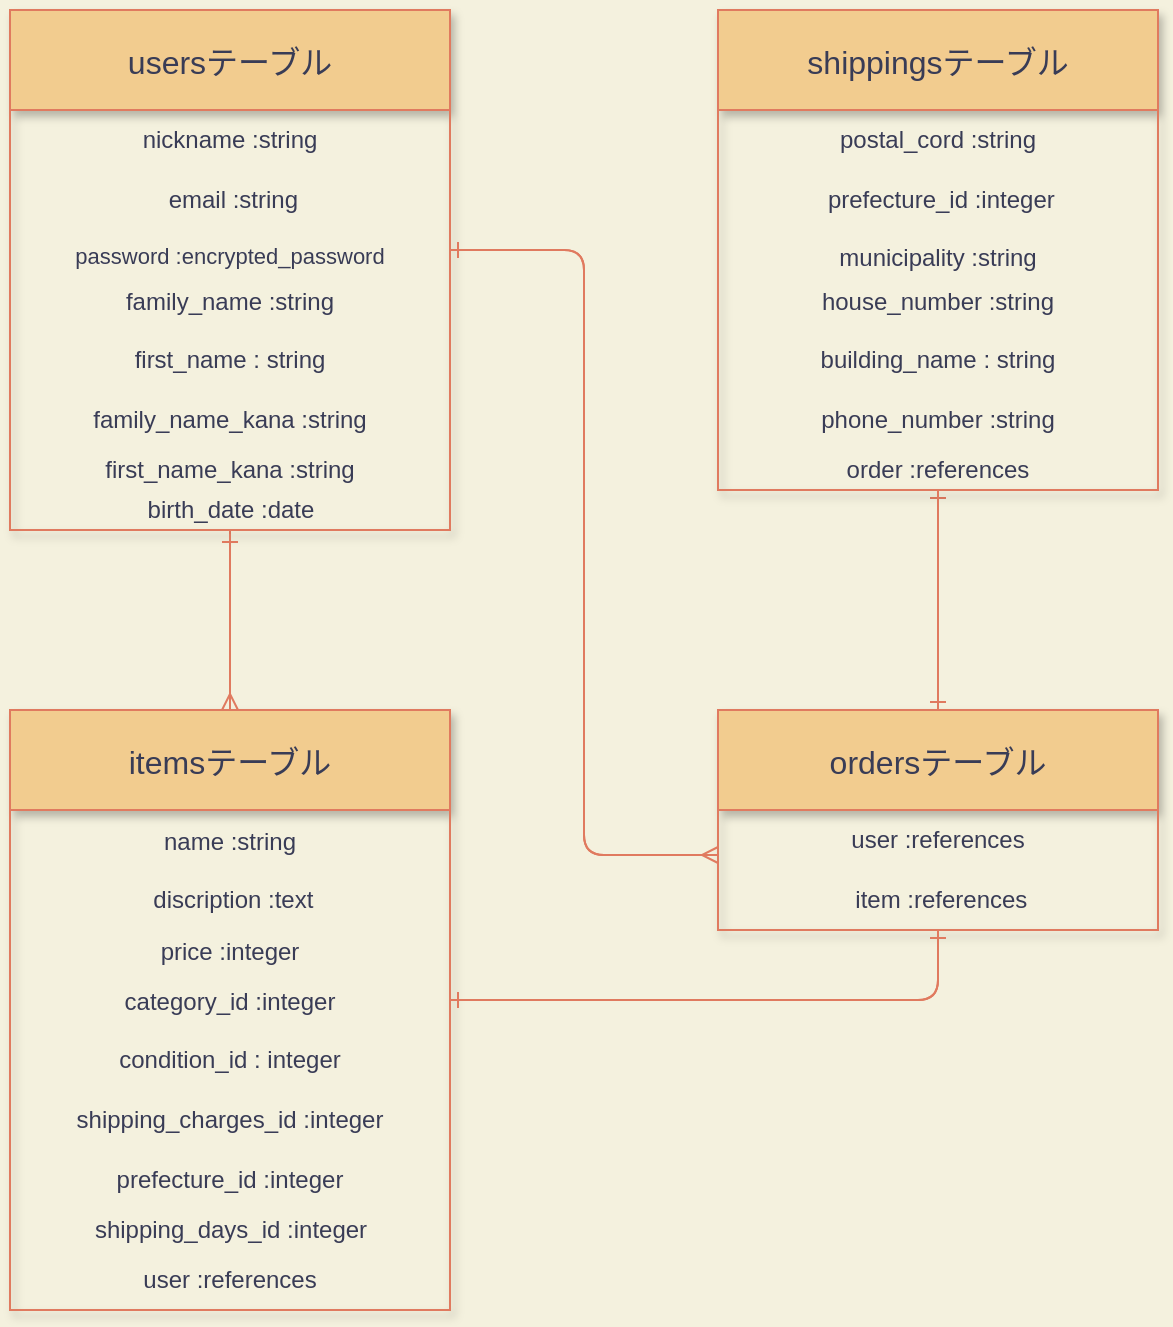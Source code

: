 <mxfile>
    <diagram id="sKbIr0cI8A_Dz9tCZDk9" name="ページ1">
        <mxGraphModel dx="728" dy="680" grid="1" gridSize="10" guides="1" tooltips="1" connect="1" arrows="1" fold="1" page="1" pageScale="1" pageWidth="827" pageHeight="1169" background="#F4F1DE" math="0" shadow="0">
            <root>
                <mxCell id="0"/>
                <mxCell id="1" parent="0"/>
                <mxCell id="104" style="edgeStyle=orthogonalEdgeStyle;rounded=0;orthogonalLoop=1;jettySize=auto;html=1;entryX=0.5;entryY=0;entryDx=0;entryDy=0;fontSize=12;endArrow=ERmany;endFill=0;labelBackgroundColor=#F4F1DE;strokeColor=#E07A5F;fontColor=#393C56;" edge="1" parent="1" source="2" target="73">
                    <mxGeometry relative="1" as="geometry"/>
                </mxCell>
                <mxCell id="2" value="usersテーブル" style="swimlane;fontStyle=0;childLayout=stackLayout;horizontal=1;startSize=50;horizontalStack=0;resizeParent=1;resizeParentMax=0;resizeLast=0;collapsible=1;marginBottom=0;align=center;fontSize=16;shadow=1;fillColor=#F2CC8F;strokeColor=#E07A5F;fontColor=#393C56;" vertex="1" parent="1">
                    <mxGeometry x="60" y="70" width="220" height="260" as="geometry"/>
                </mxCell>
                <mxCell id="57" value="nickname :string" style="text;html=1;strokeColor=none;fillColor=none;align=center;verticalAlign=middle;whiteSpace=wrap;rounded=0;rotation=0;fontColor=#393C56;" vertex="1" parent="2">
                    <mxGeometry y="50" width="220" height="30" as="geometry"/>
                </mxCell>
                <mxCell id="35" value="&amp;nbsp;email :string" style="text;html=1;strokeColor=none;fillColor=none;align=center;verticalAlign=middle;whiteSpace=wrap;rounded=0;fontColor=#393C56;" vertex="1" parent="2">
                    <mxGeometry y="80" width="220" height="30" as="geometry"/>
                </mxCell>
                <mxCell id="4" value="password :encrypted_password" style="text;strokeColor=none;fillColor=none;spacingLeft=4;spacingRight=4;overflow=hidden;rotatable=0;points=[[0,0.5],[1,0.5]];portConstraint=eastwest;fontSize=11;align=center;fontColor=#393C56;" vertex="1" parent="2">
                    <mxGeometry y="110" width="220" height="20" as="geometry"/>
                </mxCell>
                <mxCell id="5" value="family_name :string" style="text;strokeColor=none;fillColor=none;spacingLeft=4;spacingRight=4;overflow=hidden;rotatable=0;points=[[0,0.5],[1,0.5]];portConstraint=eastwest;fontSize=12;align=center;verticalAlign=middle;fontColor=#393C56;" vertex="1" parent="2">
                    <mxGeometry y="130" width="220" height="30" as="geometry"/>
                </mxCell>
                <mxCell id="36" value="first_name : string" style="text;html=1;strokeColor=none;fillColor=none;align=center;verticalAlign=middle;whiteSpace=wrap;rounded=0;fontColor=#393C56;" vertex="1" parent="2">
                    <mxGeometry y="160" width="220" height="30" as="geometry"/>
                </mxCell>
                <mxCell id="71" value="family_name_kana :string" style="text;html=1;strokeColor=none;fillColor=none;align=center;verticalAlign=middle;whiteSpace=wrap;rounded=0;shadow=1;fontColor=#393C56;" vertex="1" parent="2">
                    <mxGeometry y="190" width="220" height="30" as="geometry"/>
                </mxCell>
                <mxCell id="28" value="first_name_kana :string" style="text;html=1;strokeColor=none;fillColor=none;align=center;verticalAlign=middle;whiteSpace=wrap;rounded=0;fontColor=#393C56;" vertex="1" parent="2">
                    <mxGeometry y="220" width="220" height="20" as="geometry"/>
                </mxCell>
                <mxCell id="69" value="birth_date :date" style="text;html=1;resizable=0;autosize=1;align=center;verticalAlign=middle;points=[];fillColor=none;strokeColor=none;rounded=0;shadow=1;fontColor=#393C56;" vertex="1" parent="2">
                    <mxGeometry y="240" width="220" height="20" as="geometry"/>
                </mxCell>
                <mxCell id="105" style="edgeStyle=orthogonalEdgeStyle;rounded=0;orthogonalLoop=1;jettySize=auto;html=1;exitX=0.5;exitY=0;exitDx=0;exitDy=0;entryX=0.5;entryY=1.1;entryDx=0;entryDy=0;entryPerimeter=0;endArrow=ERone;endFill=0;fontSize=12;labelBackgroundColor=#F4F1DE;strokeColor=#E07A5F;fontColor=#393C56;" edge="1" parent="1" source="73" target="69">
                    <mxGeometry relative="1" as="geometry"/>
                </mxCell>
                <mxCell id="73" value="itemsテーブル" style="swimlane;fontStyle=0;childLayout=stackLayout;horizontal=1;startSize=50;horizontalStack=0;resizeParent=1;resizeParentMax=0;resizeLast=0;collapsible=1;marginBottom=0;align=center;fontSize=16;shadow=1;fillColor=#F2CC8F;strokeColor=#E07A5F;fontColor=#393C56;" vertex="1" parent="1">
                    <mxGeometry x="60" y="420" width="220" height="300" as="geometry"/>
                </mxCell>
                <mxCell id="74" value="name :string" style="text;html=1;strokeColor=none;fillColor=none;align=center;verticalAlign=middle;whiteSpace=wrap;rounded=0;rotation=0;spacing=1;spacingBottom=0;spacingTop=2;fontColor=#393C56;" vertex="1" parent="73">
                    <mxGeometry y="50" width="220" height="30" as="geometry"/>
                </mxCell>
                <mxCell id="75" value="&amp;nbsp;discription :text" style="text;html=1;strokeColor=none;fillColor=none;align=center;verticalAlign=middle;whiteSpace=wrap;rounded=0;fontColor=#393C56;" vertex="1" parent="73">
                    <mxGeometry y="80" width="220" height="30" as="geometry"/>
                </mxCell>
                <mxCell id="76" value="price :integer" style="text;strokeColor=none;fillColor=none;spacingLeft=4;spacingRight=4;overflow=hidden;rotatable=0;points=[[0,0.5],[1,0.5]];portConstraint=eastwest;fontSize=12;align=center;verticalAlign=middle;fontColor=#393C56;" vertex="1" parent="73">
                    <mxGeometry y="110" width="220" height="20" as="geometry"/>
                </mxCell>
                <mxCell id="77" value="category_id :integer" style="text;strokeColor=none;fillColor=none;spacingLeft=4;spacingRight=4;overflow=hidden;rotatable=0;points=[[0,0.5],[1,0.5]];portConstraint=eastwest;fontSize=12;align=center;verticalAlign=middle;fontColor=#393C56;" vertex="1" parent="73">
                    <mxGeometry y="130" width="220" height="30" as="geometry"/>
                </mxCell>
                <mxCell id="78" value="condition_id : integer" style="text;html=1;strokeColor=none;fillColor=none;align=center;verticalAlign=middle;whiteSpace=wrap;rounded=0;fontColor=#393C56;" vertex="1" parent="73">
                    <mxGeometry y="160" width="220" height="30" as="geometry"/>
                </mxCell>
                <mxCell id="79" value="shipping_charges_id :integer" style="text;html=1;strokeColor=none;fillColor=none;align=center;verticalAlign=middle;whiteSpace=wrap;rounded=0;shadow=1;fontColor=#393C56;" vertex="1" parent="73">
                    <mxGeometry y="190" width="220" height="30" as="geometry"/>
                </mxCell>
                <mxCell id="80" value="prefecture_id :integer" style="text;html=1;strokeColor=none;fillColor=none;align=center;verticalAlign=middle;whiteSpace=wrap;rounded=0;fontColor=#393C56;" vertex="1" parent="73">
                    <mxGeometry y="220" width="220" height="30" as="geometry"/>
                </mxCell>
                <mxCell id="81" value="shipping_days_id :integer" style="text;html=1;resizable=0;autosize=1;align=center;verticalAlign=middle;points=[];fillColor=none;strokeColor=none;rounded=0;shadow=1;fontColor=#393C56;" vertex="1" parent="73">
                    <mxGeometry y="250" width="220" height="20" as="geometry"/>
                </mxCell>
                <mxCell id="83" value="user :references" style="text;html=1;strokeColor=none;fillColor=none;align=center;verticalAlign=middle;whiteSpace=wrap;rounded=0;shadow=1;fontSize=12;fontColor=#393C56;" vertex="1" parent="73">
                    <mxGeometry y="270" width="220" height="30" as="geometry"/>
                </mxCell>
                <mxCell id="113" style="edgeStyle=orthogonalEdgeStyle;rounded=0;orthogonalLoop=1;jettySize=auto;html=1;exitX=0.5;exitY=0;exitDx=0;exitDy=0;entryX=0.5;entryY=1;entryDx=0;entryDy=0;endArrow=ERone;endFill=0;fontSize=12;labelBackgroundColor=#F4F1DE;strokeColor=#E07A5F;fontColor=#393C56;" edge="1" parent="1" source="86" target="102">
                    <mxGeometry relative="1" as="geometry"/>
                </mxCell>
                <mxCell id="86" value="ordersテーブル" style="swimlane;fontStyle=0;childLayout=stackLayout;horizontal=1;startSize=50;horizontalStack=0;resizeParent=1;resizeParentMax=0;resizeLast=0;collapsible=1;marginBottom=0;align=center;fontSize=16;shadow=1;fillColor=#F2CC8F;strokeColor=#E07A5F;fontColor=#393C56;" vertex="1" parent="1">
                    <mxGeometry x="414" y="420" width="220" height="110" as="geometry"/>
                </mxCell>
                <mxCell id="87" value="user :references" style="text;html=1;strokeColor=none;fillColor=none;align=center;verticalAlign=middle;whiteSpace=wrap;rounded=0;rotation=0;fontColor=#393C56;" vertex="1" parent="86">
                    <mxGeometry y="50" width="220" height="30" as="geometry"/>
                </mxCell>
                <mxCell id="88" value="&amp;nbsp;item :references" style="text;html=1;strokeColor=none;fillColor=none;align=center;verticalAlign=middle;whiteSpace=wrap;rounded=0;fontColor=#393C56;" vertex="1" parent="86">
                    <mxGeometry y="80" width="220" height="30" as="geometry"/>
                </mxCell>
                <mxCell id="95" value="shippingsテーブル" style="swimlane;fontStyle=0;childLayout=stackLayout;horizontal=1;startSize=50;horizontalStack=0;resizeParent=1;resizeParentMax=0;resizeLast=0;collapsible=1;marginBottom=0;align=center;fontSize=16;shadow=1;fillColor=#F2CC8F;strokeColor=#E07A5F;fontColor=#393C56;" vertex="1" parent="1">
                    <mxGeometry x="414" y="70" width="220" height="240" as="geometry"/>
                </mxCell>
                <mxCell id="96" value="postal_cord :string" style="text;html=1;strokeColor=none;fillColor=none;align=center;verticalAlign=middle;whiteSpace=wrap;rounded=0;rotation=0;fontColor=#393C56;" vertex="1" parent="95">
                    <mxGeometry y="50" width="220" height="30" as="geometry"/>
                </mxCell>
                <mxCell id="97" value="&amp;nbsp;prefecture_id :integer" style="text;html=1;strokeColor=none;fillColor=none;align=center;verticalAlign=middle;whiteSpace=wrap;rounded=0;fontColor=#393C56;" vertex="1" parent="95">
                    <mxGeometry y="80" width="220" height="30" as="geometry"/>
                </mxCell>
                <mxCell id="98" value="municipality :string" style="text;strokeColor=none;fillColor=none;spacingLeft=4;spacingRight=4;overflow=hidden;rotatable=0;points=[[0,0.5],[1,0.5]];portConstraint=eastwest;fontSize=12;align=center;fontColor=#393C56;" vertex="1" parent="95">
                    <mxGeometry y="110" width="220" height="20" as="geometry"/>
                </mxCell>
                <mxCell id="99" value="house_number :string" style="text;strokeColor=none;fillColor=none;spacingLeft=4;spacingRight=4;overflow=hidden;rotatable=0;points=[[0,0.5],[1,0.5]];portConstraint=eastwest;fontSize=12;align=center;verticalAlign=middle;fontColor=#393C56;" vertex="1" parent="95">
                    <mxGeometry y="130" width="220" height="30" as="geometry"/>
                </mxCell>
                <mxCell id="100" value="building_name : string" style="text;html=1;strokeColor=none;fillColor=none;align=center;verticalAlign=middle;whiteSpace=wrap;rounded=0;fontColor=#393C56;" vertex="1" parent="95">
                    <mxGeometry y="160" width="220" height="30" as="geometry"/>
                </mxCell>
                <mxCell id="101" value="phone_number :string" style="text;html=1;strokeColor=none;fillColor=none;align=center;verticalAlign=middle;whiteSpace=wrap;rounded=0;shadow=1;fontColor=#393C56;" vertex="1" parent="95">
                    <mxGeometry y="190" width="220" height="30" as="geometry"/>
                </mxCell>
                <mxCell id="102" value="order :references" style="text;html=1;strokeColor=none;fillColor=none;align=center;verticalAlign=middle;whiteSpace=wrap;rounded=0;fontColor=#393C56;" vertex="1" parent="95">
                    <mxGeometry y="220" width="220" height="20" as="geometry"/>
                </mxCell>
                <mxCell id="112" style="edgeStyle=orthogonalEdgeStyle;rounded=0;orthogonalLoop=1;jettySize=auto;html=1;exitX=0.5;exitY=1;exitDx=0;exitDy=0;entryX=0.5;entryY=0;entryDx=0;entryDy=0;endArrow=ERone;endFill=0;fontSize=12;labelBackgroundColor=#F4F1DE;strokeColor=#E07A5F;fontColor=#393C56;" edge="1" parent="1" source="102" target="86">
                    <mxGeometry relative="1" as="geometry"/>
                </mxCell>
                <mxCell id="114" style="edgeStyle=orthogonalEdgeStyle;curved=0;rounded=1;sketch=0;orthogonalLoop=1;jettySize=auto;html=1;exitX=1;exitY=0.5;exitDx=0;exitDy=0;entryX=0;entryY=0.75;entryDx=0;entryDy=0;strokeColor=#E07A5F;fillColor=#F2CC8F;fontColor=#393C56;endArrow=ERmany;endFill=0;" edge="1" parent="1" source="4" target="87">
                    <mxGeometry relative="1" as="geometry"/>
                </mxCell>
                <mxCell id="115" style="edgeStyle=orthogonalEdgeStyle;curved=0;rounded=1;sketch=0;orthogonalLoop=1;jettySize=auto;html=1;exitX=0;exitY=0.75;exitDx=0;exitDy=0;entryX=1;entryY=0.5;entryDx=0;entryDy=0;endArrow=ERone;endFill=0;strokeColor=#E07A5F;fillColor=#F2CC8F;fontColor=#393C56;" edge="1" parent="1" source="87" target="4">
                    <mxGeometry relative="1" as="geometry"/>
                </mxCell>
                <mxCell id="116" style="edgeStyle=orthogonalEdgeStyle;curved=0;rounded=1;sketch=0;orthogonalLoop=1;jettySize=auto;html=1;exitX=1;exitY=0.5;exitDx=0;exitDy=0;entryX=0.5;entryY=1;entryDx=0;entryDy=0;endArrow=ERone;endFill=0;strokeColor=#E07A5F;fillColor=#F2CC8F;fontColor=#393C56;" edge="1" parent="1" source="77" target="88">
                    <mxGeometry relative="1" as="geometry"/>
                </mxCell>
                <mxCell id="118" style="edgeStyle=orthogonalEdgeStyle;curved=0;rounded=1;sketch=0;orthogonalLoop=1;jettySize=auto;html=1;exitX=0.5;exitY=1;exitDx=0;exitDy=0;entryX=1;entryY=0.5;entryDx=0;entryDy=0;endArrow=ERone;endFill=0;strokeColor=#E07A5F;fillColor=#F2CC8F;fontColor=#393C56;" edge="1" parent="1" source="88" target="77">
                    <mxGeometry relative="1" as="geometry"/>
                </mxCell>
            </root>
        </mxGraphModel>
    </diagram>
</mxfile>